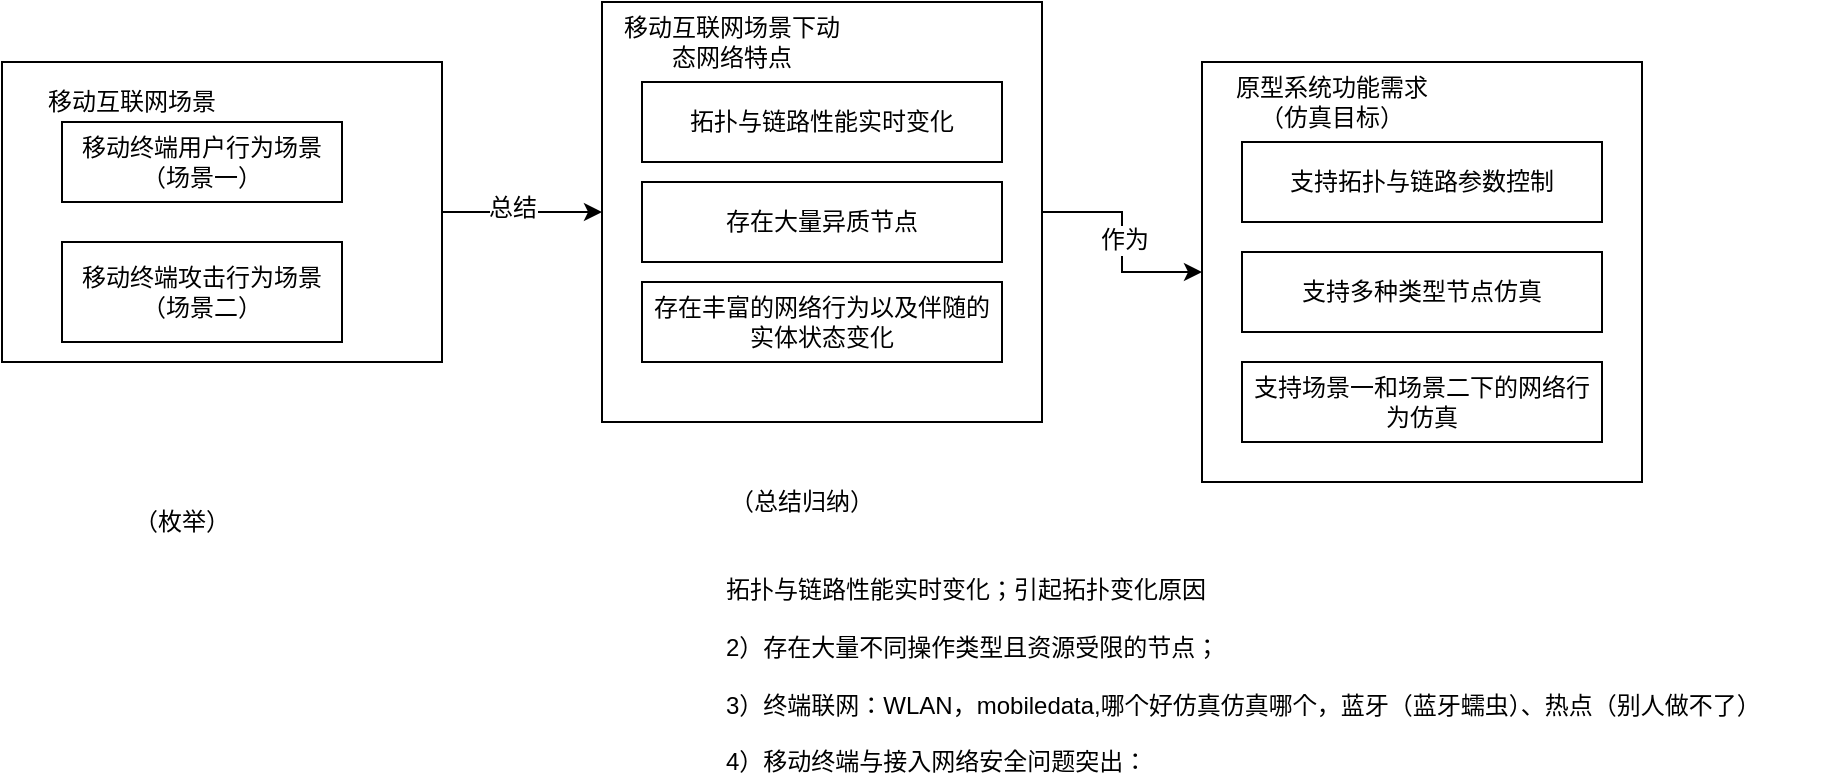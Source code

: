 <mxfile version="12.8.8" type="github">
  <diagram id="sswHll2wC1va1XKW06WZ" name="Page-1">
    <mxGraphModel dx="946" dy="467" grid="1" gridSize="10" guides="1" tooltips="1" connect="1" arrows="1" fold="1" page="1" pageScale="1" pageWidth="827" pageHeight="1169" math="0" shadow="0">
      <root>
        <mxCell id="0" />
        <mxCell id="1" parent="0" />
        <mxCell id="4VM7OK9EREBoeNNhaifb-8" value="" style="edgeStyle=orthogonalEdgeStyle;rounded=0;orthogonalLoop=1;jettySize=auto;html=1;" edge="1" parent="1" source="4VM7OK9EREBoeNNhaifb-1" target="4VM7OK9EREBoeNNhaifb-7">
          <mxGeometry relative="1" as="geometry" />
        </mxCell>
        <mxCell id="4VM7OK9EREBoeNNhaifb-12" value="总结" style="text;html=1;align=center;verticalAlign=middle;resizable=0;points=[];labelBackgroundColor=#ffffff;" vertex="1" connectable="0" parent="4VM7OK9EREBoeNNhaifb-8">
          <mxGeometry x="-0.125" y="2" relative="1" as="geometry">
            <mxPoint as="offset" />
          </mxGeometry>
        </mxCell>
        <mxCell id="4VM7OK9EREBoeNNhaifb-1" value="" style="rounded=0;whiteSpace=wrap;html=1;" vertex="1" parent="1">
          <mxGeometry x="160" y="160" width="220" height="150" as="geometry" />
        </mxCell>
        <mxCell id="4VM7OK9EREBoeNNhaifb-15" value="" style="edgeStyle=orthogonalEdgeStyle;rounded=0;orthogonalLoop=1;jettySize=auto;html=1;" edge="1" parent="1" source="4VM7OK9EREBoeNNhaifb-7" target="4VM7OK9EREBoeNNhaifb-14">
          <mxGeometry relative="1" as="geometry" />
        </mxCell>
        <mxCell id="4VM7OK9EREBoeNNhaifb-16" value="作为" style="text;html=1;align=center;verticalAlign=middle;resizable=0;points=[];labelBackgroundColor=#ffffff;" vertex="1" connectable="0" parent="4VM7OK9EREBoeNNhaifb-15">
          <mxGeometry x="-0.025" y="1" relative="1" as="geometry">
            <mxPoint as="offset" />
          </mxGeometry>
        </mxCell>
        <mxCell id="4VM7OK9EREBoeNNhaifb-7" value="" style="rounded=0;whiteSpace=wrap;html=1;" vertex="1" parent="1">
          <mxGeometry x="460" y="130" width="220" height="210" as="geometry" />
        </mxCell>
        <mxCell id="4VM7OK9EREBoeNNhaifb-14" value="" style="rounded=0;whiteSpace=wrap;html=1;" vertex="1" parent="1">
          <mxGeometry x="760" y="160" width="220" height="210" as="geometry" />
        </mxCell>
        <mxCell id="4VM7OK9EREBoeNNhaifb-2" value="移动终端用户行为场景（场景一）" style="rounded=0;whiteSpace=wrap;html=1;" vertex="1" parent="1">
          <mxGeometry x="190" y="190" width="140" height="40" as="geometry" />
        </mxCell>
        <mxCell id="4VM7OK9EREBoeNNhaifb-5" value="移动终端攻击行为场景（场景二）" style="rounded=0;whiteSpace=wrap;html=1;" vertex="1" parent="1">
          <mxGeometry x="190" y="250" width="140" height="50" as="geometry" />
        </mxCell>
        <mxCell id="4VM7OK9EREBoeNNhaifb-6" value="移动互联网场景" style="text;html=1;strokeColor=none;fillColor=none;align=center;verticalAlign=middle;whiteSpace=wrap;rounded=0;" vertex="1" parent="1">
          <mxGeometry x="170" y="180" width="110" as="geometry" />
        </mxCell>
        <mxCell id="4VM7OK9EREBoeNNhaifb-9" value="移动互联网场景下动态网络特点" style="text;html=1;strokeColor=none;fillColor=none;align=center;verticalAlign=middle;whiteSpace=wrap;rounded=0;" vertex="1" parent="1">
          <mxGeometry x="470" y="150" width="110" as="geometry" />
        </mxCell>
        <mxCell id="4VM7OK9EREBoeNNhaifb-17" value="原型系统功能需求（仿真目标）" style="text;html=1;strokeColor=none;fillColor=none;align=center;verticalAlign=middle;whiteSpace=wrap;rounded=0;" vertex="1" parent="1">
          <mxGeometry x="770" y="180" width="110" as="geometry" />
        </mxCell>
        <mxCell id="4VM7OK9EREBoeNNhaifb-19" value="（枚举）" style="text;html=1;strokeColor=none;fillColor=none;align=center;verticalAlign=middle;whiteSpace=wrap;rounded=0;" vertex="1" parent="1">
          <mxGeometry x="220" y="380" width="60" height="20" as="geometry" />
        </mxCell>
        <mxCell id="4VM7OK9EREBoeNNhaifb-20" value="（总结归纳）" style="text;html=1;strokeColor=none;fillColor=none;align=center;verticalAlign=middle;whiteSpace=wrap;rounded=0;" vertex="1" parent="1">
          <mxGeometry x="520" y="370" width="80" height="20" as="geometry" />
        </mxCell>
        <mxCell id="4VM7OK9EREBoeNNhaifb-21" value="支持拓扑与链路参数控制" style="rounded=0;whiteSpace=wrap;html=1;" vertex="1" parent="1">
          <mxGeometry x="780" y="200" width="180" height="40" as="geometry" />
        </mxCell>
        <mxCell id="4VM7OK9EREBoeNNhaifb-22" value="拓扑与链路性能实时变化；引起拓扑变化原因&#xa;&#xa;2）存在大量不同操作类型且资源受限的节点；&#xa;&#xa;3）终端联网：WLAN，mobiledata,哪个好仿真仿真哪个，蓝牙（蓝牙蠕虫）、热点（别人做不了）&#xa;&#xa;4）移动终端与接入网络安全问题突出：" style="text;html=1;" vertex="1" parent="1">
          <mxGeometry x="520" y="410" width="550" height="110" as="geometry" />
        </mxCell>
        <mxCell id="4VM7OK9EREBoeNNhaifb-23" value="拓扑与链路性能实时变化" style="rounded=0;whiteSpace=wrap;html=1;" vertex="1" parent="1">
          <mxGeometry x="480" y="170" width="180" height="40" as="geometry" />
        </mxCell>
        <mxCell id="4VM7OK9EREBoeNNhaifb-24" value="存在大量异质节点" style="rounded=0;whiteSpace=wrap;html=1;" vertex="1" parent="1">
          <mxGeometry x="480" y="220" width="180" height="40" as="geometry" />
        </mxCell>
        <mxCell id="4VM7OK9EREBoeNNhaifb-25" value="存在丰富的网络行为以及伴随的实体状态变化" style="rounded=0;whiteSpace=wrap;html=1;" vertex="1" parent="1">
          <mxGeometry x="480" y="270" width="180" height="40" as="geometry" />
        </mxCell>
        <mxCell id="4VM7OK9EREBoeNNhaifb-26" value="支持多种类型节点仿真" style="rounded=0;whiteSpace=wrap;html=1;" vertex="1" parent="1">
          <mxGeometry x="780" y="255" width="180" height="40" as="geometry" />
        </mxCell>
        <mxCell id="4VM7OK9EREBoeNNhaifb-27" value="支持场景一和场景二下的网络行为仿真" style="rounded=0;whiteSpace=wrap;html=1;" vertex="1" parent="1">
          <mxGeometry x="780" y="310" width="180" height="40" as="geometry" />
        </mxCell>
      </root>
    </mxGraphModel>
  </diagram>
</mxfile>
